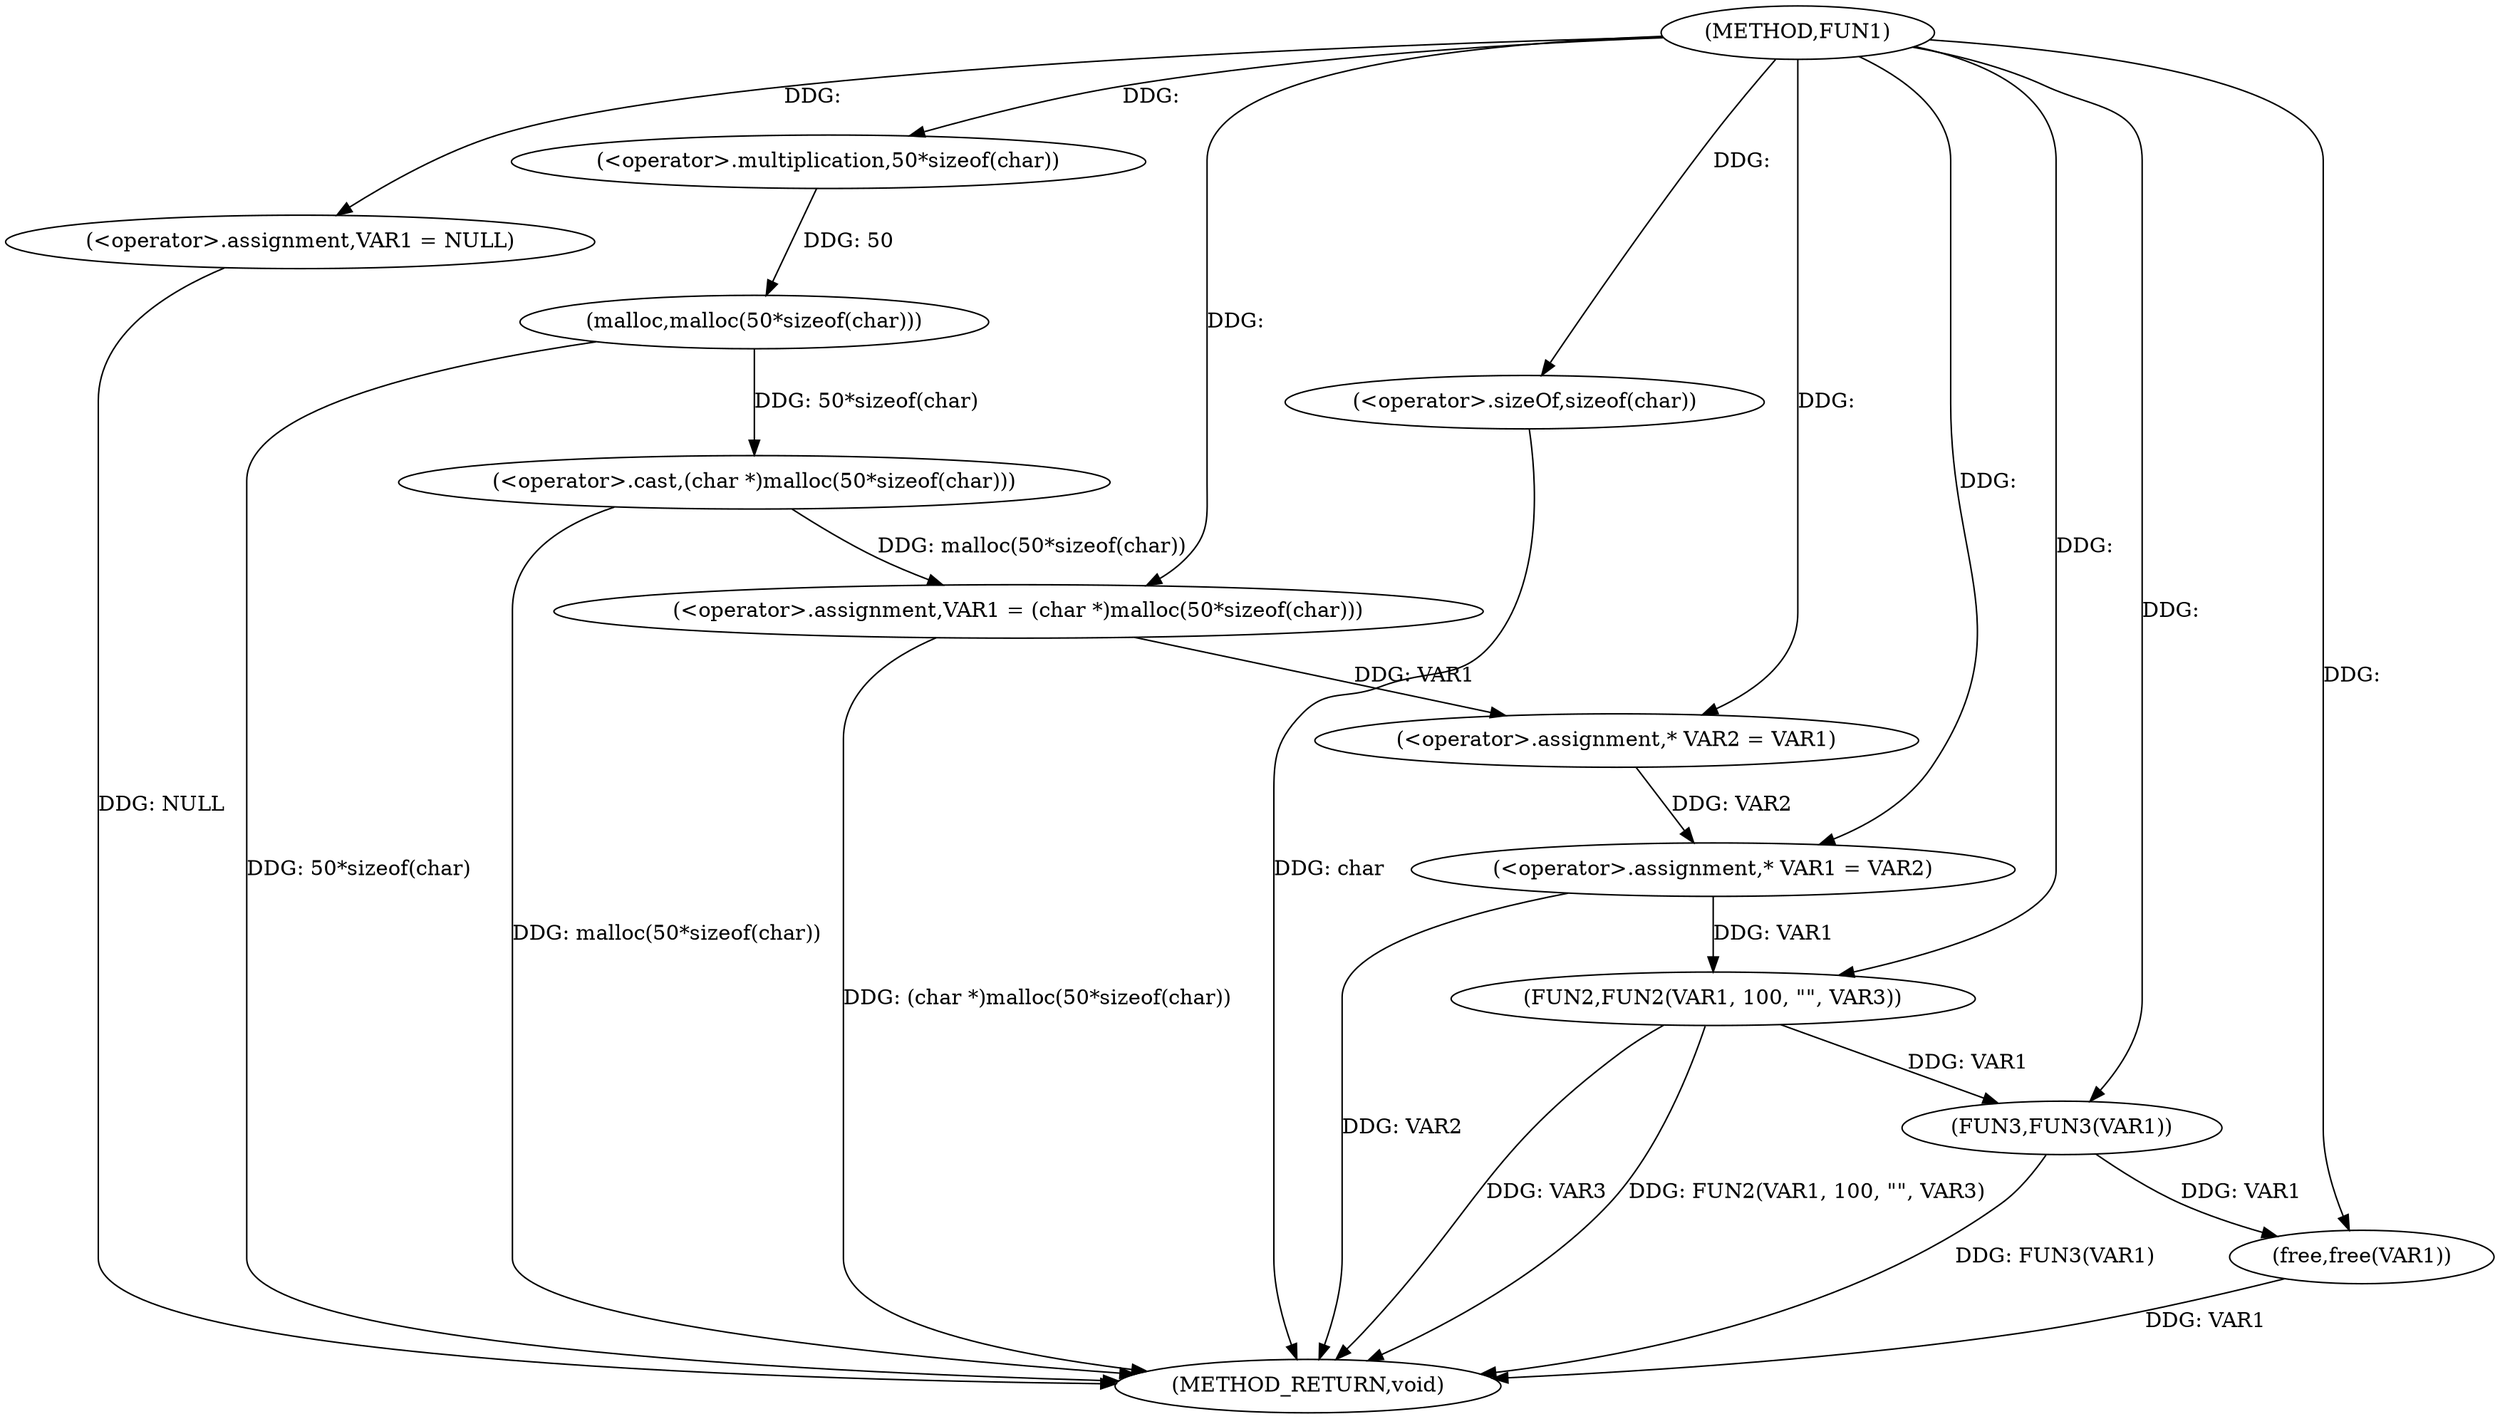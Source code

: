 digraph FUN1 {  
"1000100" [label = "(METHOD,FUN1)" ]
"1000135" [label = "(METHOD_RETURN,void)" ]
"1000103" [label = "(<operator>.assignment,VAR1 = NULL)" ]
"1000106" [label = "(<operator>.assignment,VAR1 = (char *)malloc(50*sizeof(char)))" ]
"1000108" [label = "(<operator>.cast,(char *)malloc(50*sizeof(char)))" ]
"1000110" [label = "(malloc,malloc(50*sizeof(char)))" ]
"1000111" [label = "(<operator>.multiplication,50*sizeof(char))" ]
"1000113" [label = "(<operator>.sizeOf,sizeof(char))" ]
"1000117" [label = "(<operator>.assignment,* VAR2 = VAR1)" ]
"1000121" [label = "(<operator>.assignment,* VAR1 = VAR2)" ]
"1000126" [label = "(FUN2,FUN2(VAR1, 100, \"\", VAR3))" ]
"1000131" [label = "(FUN3,FUN3(VAR1))" ]
"1000133" [label = "(free,free(VAR1))" ]
  "1000106" -> "1000135"  [ label = "DDG: (char *)malloc(50*sizeof(char))"] 
  "1000103" -> "1000135"  [ label = "DDG: NULL"] 
  "1000113" -> "1000135"  [ label = "DDG: char"] 
  "1000121" -> "1000135"  [ label = "DDG: VAR2"] 
  "1000110" -> "1000135"  [ label = "DDG: 50*sizeof(char)"] 
  "1000131" -> "1000135"  [ label = "DDG: FUN3(VAR1)"] 
  "1000126" -> "1000135"  [ label = "DDG: VAR3"] 
  "1000126" -> "1000135"  [ label = "DDG: FUN2(VAR1, 100, \"\", VAR3)"] 
  "1000133" -> "1000135"  [ label = "DDG: VAR1"] 
  "1000108" -> "1000135"  [ label = "DDG: malloc(50*sizeof(char))"] 
  "1000100" -> "1000103"  [ label = "DDG: "] 
  "1000108" -> "1000106"  [ label = "DDG: malloc(50*sizeof(char))"] 
  "1000100" -> "1000106"  [ label = "DDG: "] 
  "1000110" -> "1000108"  [ label = "DDG: 50*sizeof(char)"] 
  "1000111" -> "1000110"  [ label = "DDG: 50"] 
  "1000100" -> "1000111"  [ label = "DDG: "] 
  "1000100" -> "1000113"  [ label = "DDG: "] 
  "1000106" -> "1000117"  [ label = "DDG: VAR1"] 
  "1000100" -> "1000117"  [ label = "DDG: "] 
  "1000117" -> "1000121"  [ label = "DDG: VAR2"] 
  "1000100" -> "1000121"  [ label = "DDG: "] 
  "1000121" -> "1000126"  [ label = "DDG: VAR1"] 
  "1000100" -> "1000126"  [ label = "DDG: "] 
  "1000126" -> "1000131"  [ label = "DDG: VAR1"] 
  "1000100" -> "1000131"  [ label = "DDG: "] 
  "1000131" -> "1000133"  [ label = "DDG: VAR1"] 
  "1000100" -> "1000133"  [ label = "DDG: "] 
}
